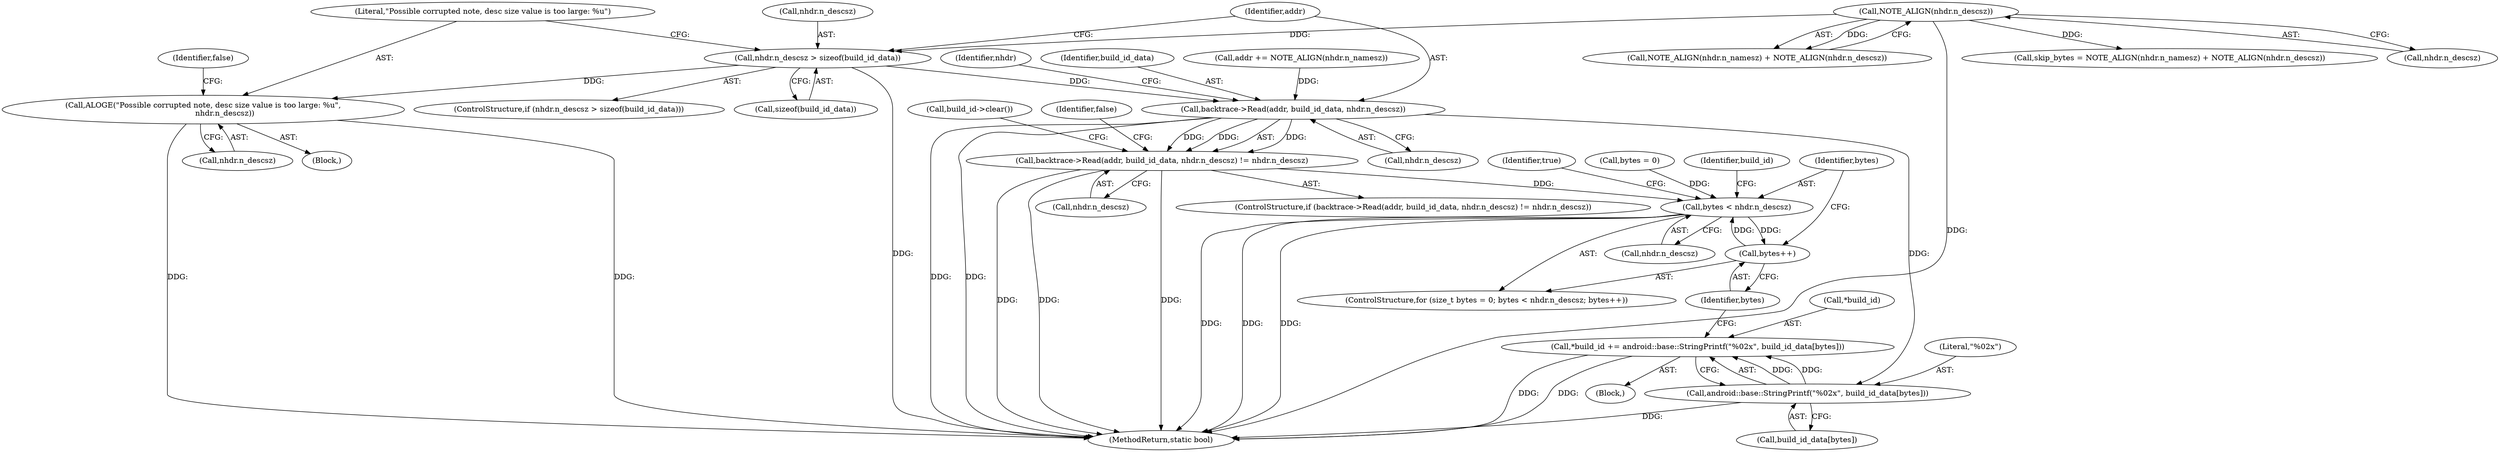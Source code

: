 digraph "0_Android_d917514bd6b270df431ea4e781a865764d406120@API" {
"1000240" [label="(Call,nhdr.n_descsz > sizeof(build_id_data))"];
"1000306" [label="(Call,NOTE_ALIGN(nhdr.n_descsz))"];
"1000247" [label="(Call,ALOGE(\"Possible corrupted note, desc size value is too large: %u\",\n                  nhdr.n_descsz))"];
"1000256" [label="(Call,backtrace->Read(addr, build_id_data, nhdr.n_descsz))"];
"1000255" [label="(Call,backtrace->Read(addr, build_id_data, nhdr.n_descsz) != nhdr.n_descsz)"];
"1000274" [label="(Call,bytes < nhdr.n_descsz)"];
"1000279" [label="(Call,bytes++)"];
"1000285" [label="(Call,android::base::StringPrintf(\"%02x\", build_id_data[bytes]))"];
"1000282" [label="(Call,*build_id += android::base::StringPrintf(\"%02x\", build_id_data[bytes]))"];
"1000259" [label="(Call,nhdr.n_descsz)"];
"1000299" [label="(Call,skip_bytes = NOTE_ALIGN(nhdr.n_namesz) + NOTE_ALIGN(nhdr.n_descsz))"];
"1000240" [label="(Call,nhdr.n_descsz > sizeof(build_id_data))"];
"1000276" [label="(Call,nhdr.n_descsz)"];
"1000268" [label="(Call,build_id->clear())"];
"1000256" [label="(Call,backtrace->Read(addr, build_id_data, nhdr.n_descsz))"];
"1000254" [label="(ControlStructure,if (backtrace->Read(addr, build_id_data, nhdr.n_descsz) != nhdr.n_descsz))"];
"1000249" [label="(Call,nhdr.n_descsz)"];
"1000306" [label="(Call,NOTE_ALIGN(nhdr.n_descsz))"];
"1000263" [label="(Identifier,nhdr)"];
"1000271" [label="(Call,bytes = 0)"];
"1000262" [label="(Call,nhdr.n_descsz)"];
"1000258" [label="(Identifier,build_id_data)"];
"1000307" [label="(Call,nhdr.n_descsz)"];
"1000274" [label="(Call,bytes < nhdr.n_descsz)"];
"1000324" [label="(MethodReturn,static bool)"];
"1000248" [label="(Literal,\"Possible corrupted note, desc size value is too large: %u\")"];
"1000287" [label="(Call,build_id_data[bytes])"];
"1000284" [label="(Identifier,build_id)"];
"1000281" [label="(Block,)"];
"1000239" [label="(ControlStructure,if (nhdr.n_descsz > sizeof(build_id_data)))"];
"1000269" [label="(ControlStructure,for (size_t bytes = 0; bytes < nhdr.n_descsz; bytes++))"];
"1000241" [label="(Call,nhdr.n_descsz)"];
"1000257" [label="(Identifier,addr)"];
"1000246" [label="(Block,)"];
"1000280" [label="(Identifier,bytes)"];
"1000267" [label="(Identifier,false)"];
"1000279" [label="(Call,bytes++)"];
"1000255" [label="(Call,backtrace->Read(addr, build_id_data, nhdr.n_descsz) != nhdr.n_descsz)"];
"1000244" [label="(Call,sizeof(build_id_data))"];
"1000247" [label="(Call,ALOGE(\"Possible corrupted note, desc size value is too large: %u\",\n                  nhdr.n_descsz))"];
"1000301" [label="(Call,NOTE_ALIGN(nhdr.n_namesz) + NOTE_ALIGN(nhdr.n_descsz))"];
"1000275" [label="(Identifier,bytes)"];
"1000286" [label="(Literal,\"%02x\")"];
"1000232" [label="(Call,addr += NOTE_ALIGN(nhdr.n_namesz))"];
"1000253" [label="(Identifier,false)"];
"1000285" [label="(Call,android::base::StringPrintf(\"%02x\", build_id_data[bytes]))"];
"1000291" [label="(Identifier,true)"];
"1000282" [label="(Call,*build_id += android::base::StringPrintf(\"%02x\", build_id_data[bytes]))"];
"1000283" [label="(Call,*build_id)"];
"1000240" -> "1000239"  [label="AST: "];
"1000240" -> "1000244"  [label="CFG: "];
"1000241" -> "1000240"  [label="AST: "];
"1000244" -> "1000240"  [label="AST: "];
"1000248" -> "1000240"  [label="CFG: "];
"1000257" -> "1000240"  [label="CFG: "];
"1000240" -> "1000324"  [label="DDG: "];
"1000306" -> "1000240"  [label="DDG: "];
"1000240" -> "1000247"  [label="DDG: "];
"1000240" -> "1000256"  [label="DDG: "];
"1000306" -> "1000301"  [label="AST: "];
"1000306" -> "1000307"  [label="CFG: "];
"1000307" -> "1000306"  [label="AST: "];
"1000301" -> "1000306"  [label="CFG: "];
"1000306" -> "1000324"  [label="DDG: "];
"1000306" -> "1000299"  [label="DDG: "];
"1000306" -> "1000301"  [label="DDG: "];
"1000247" -> "1000246"  [label="AST: "];
"1000247" -> "1000249"  [label="CFG: "];
"1000248" -> "1000247"  [label="AST: "];
"1000249" -> "1000247"  [label="AST: "];
"1000253" -> "1000247"  [label="CFG: "];
"1000247" -> "1000324"  [label="DDG: "];
"1000247" -> "1000324"  [label="DDG: "];
"1000256" -> "1000255"  [label="AST: "];
"1000256" -> "1000259"  [label="CFG: "];
"1000257" -> "1000256"  [label="AST: "];
"1000258" -> "1000256"  [label="AST: "];
"1000259" -> "1000256"  [label="AST: "];
"1000263" -> "1000256"  [label="CFG: "];
"1000256" -> "1000324"  [label="DDG: "];
"1000256" -> "1000324"  [label="DDG: "];
"1000256" -> "1000255"  [label="DDG: "];
"1000256" -> "1000255"  [label="DDG: "];
"1000256" -> "1000255"  [label="DDG: "];
"1000232" -> "1000256"  [label="DDG: "];
"1000256" -> "1000285"  [label="DDG: "];
"1000255" -> "1000254"  [label="AST: "];
"1000255" -> "1000262"  [label="CFG: "];
"1000262" -> "1000255"  [label="AST: "];
"1000267" -> "1000255"  [label="CFG: "];
"1000268" -> "1000255"  [label="CFG: "];
"1000255" -> "1000324"  [label="DDG: "];
"1000255" -> "1000324"  [label="DDG: "];
"1000255" -> "1000324"  [label="DDG: "];
"1000255" -> "1000274"  [label="DDG: "];
"1000274" -> "1000269"  [label="AST: "];
"1000274" -> "1000276"  [label="CFG: "];
"1000275" -> "1000274"  [label="AST: "];
"1000276" -> "1000274"  [label="AST: "];
"1000284" -> "1000274"  [label="CFG: "];
"1000291" -> "1000274"  [label="CFG: "];
"1000274" -> "1000324"  [label="DDG: "];
"1000274" -> "1000324"  [label="DDG: "];
"1000274" -> "1000324"  [label="DDG: "];
"1000279" -> "1000274"  [label="DDG: "];
"1000271" -> "1000274"  [label="DDG: "];
"1000274" -> "1000279"  [label="DDG: "];
"1000279" -> "1000269"  [label="AST: "];
"1000279" -> "1000280"  [label="CFG: "];
"1000280" -> "1000279"  [label="AST: "];
"1000275" -> "1000279"  [label="CFG: "];
"1000285" -> "1000282"  [label="AST: "];
"1000285" -> "1000287"  [label="CFG: "];
"1000286" -> "1000285"  [label="AST: "];
"1000287" -> "1000285"  [label="AST: "];
"1000282" -> "1000285"  [label="CFG: "];
"1000285" -> "1000324"  [label="DDG: "];
"1000285" -> "1000282"  [label="DDG: "];
"1000285" -> "1000282"  [label="DDG: "];
"1000282" -> "1000281"  [label="AST: "];
"1000283" -> "1000282"  [label="AST: "];
"1000280" -> "1000282"  [label="CFG: "];
"1000282" -> "1000324"  [label="DDG: "];
"1000282" -> "1000324"  [label="DDG: "];
}
